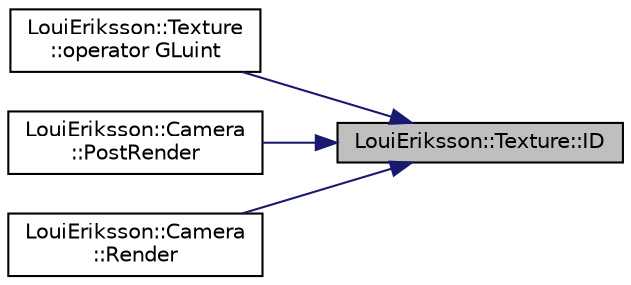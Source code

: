 digraph "LouiEriksson::Texture::ID"
{
 // LATEX_PDF_SIZE
  edge [fontname="Helvetica",fontsize="10",labelfontname="Helvetica",labelfontsize="10"];
  node [fontname="Helvetica",fontsize="10",shape=record];
  rankdir="RL";
  Node1 [label="LouiEriksson::Texture::ID",height=0.2,width=0.4,color="black", fillcolor="grey75", style="filled", fontcolor="black",tooltip="Get the Texture's ID."];
  Node1 -> Node2 [dir="back",color="midnightblue",fontsize="10",style="solid"];
  Node2 [label="LouiEriksson::Texture\l::operator GLuint",height=0.2,width=0.4,color="black", fillcolor="white", style="filled",URL="$class_loui_eriksson_1_1_texture.html#ad46a6b7dea2c77dbd4ae0cee1899c8a1",tooltip=" "];
  Node1 -> Node3 [dir="back",color="midnightblue",fontsize="10",style="solid"];
  Node3 [label="LouiEriksson::Camera\l::PostRender",height=0.2,width=0.4,color="black", fillcolor="white", style="filled",URL="$class_loui_eriksson_1_1_camera.html#afbce2008328772eb292e55855ee67208",tooltip="Called after rendering."];
  Node1 -> Node4 [dir="back",color="midnightblue",fontsize="10",style="solid"];
  Node4 [label="LouiEriksson::Camera\l::Render",height=0.2,width=0.4,color="black", fillcolor="white", style="filled",URL="$class_loui_eriksson_1_1_camera.html#acb96e3b1e18dddebd14938b566552559",tooltip="Renders each Renderer using the Camera."];
}
